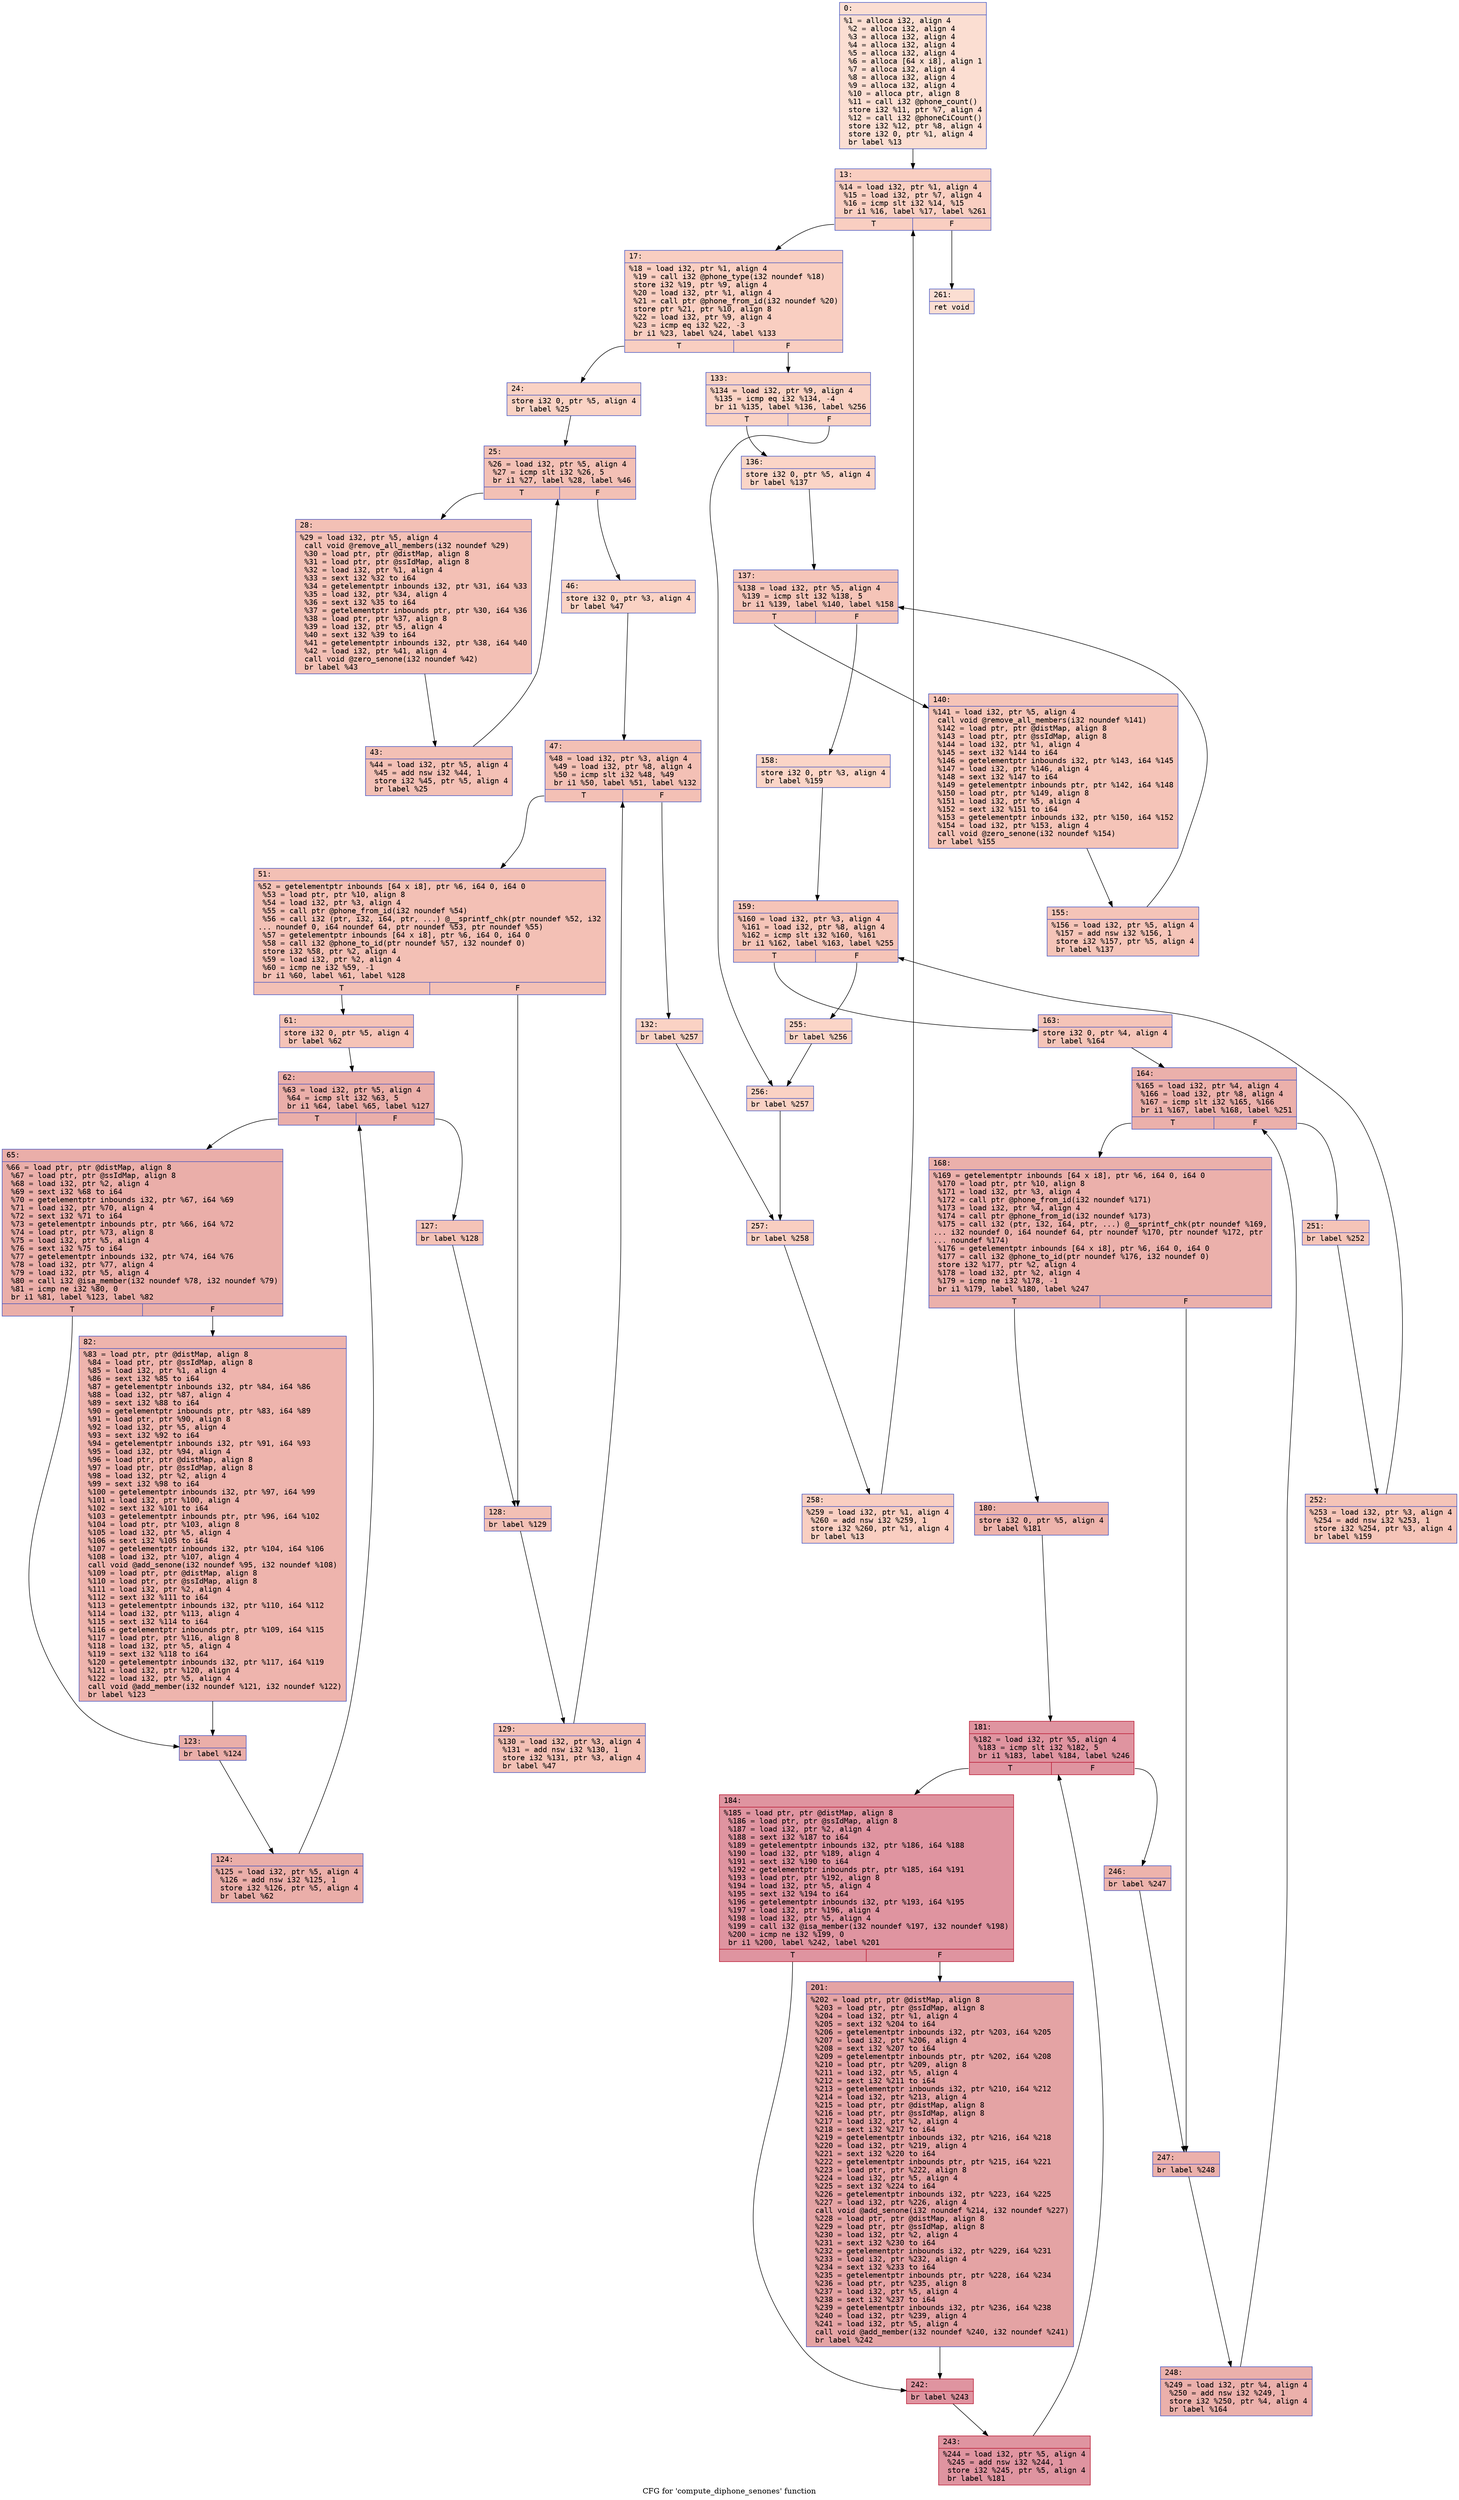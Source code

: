 digraph "CFG for 'compute_diphone_senones' function" {
	label="CFG for 'compute_diphone_senones' function";

	Node0x600000ff0410 [shape=record,color="#3d50c3ff", style=filled, fillcolor="#f7b59970" fontname="Courier",label="{0:\l|  %1 = alloca i32, align 4\l  %2 = alloca i32, align 4\l  %3 = alloca i32, align 4\l  %4 = alloca i32, align 4\l  %5 = alloca i32, align 4\l  %6 = alloca [64 x i8], align 1\l  %7 = alloca i32, align 4\l  %8 = alloca i32, align 4\l  %9 = alloca i32, align 4\l  %10 = alloca ptr, align 8\l  %11 = call i32 @phone_count()\l  store i32 %11, ptr %7, align 4\l  %12 = call i32 @phoneCiCount()\l  store i32 %12, ptr %8, align 4\l  store i32 0, ptr %1, align 4\l  br label %13\l}"];
	Node0x600000ff0410 -> Node0x600000ff0460[tooltip="0 -> 13\nProbability 100.00%" ];
	Node0x600000ff0460 [shape=record,color="#3d50c3ff", style=filled, fillcolor="#f2907270" fontname="Courier",label="{13:\l|  %14 = load i32, ptr %1, align 4\l  %15 = load i32, ptr %7, align 4\l  %16 = icmp slt i32 %14, %15\l  br i1 %16, label %17, label %261\l|{<s0>T|<s1>F}}"];
	Node0x600000ff0460:s0 -> Node0x600000ff04b0[tooltip="13 -> 17\nProbability 96.88%" ];
	Node0x600000ff0460:s1 -> Node0x600000ff1220[tooltip="13 -> 261\nProbability 3.12%" ];
	Node0x600000ff04b0 [shape=record,color="#3d50c3ff", style=filled, fillcolor="#f2907270" fontname="Courier",label="{17:\l|  %18 = load i32, ptr %1, align 4\l  %19 = call i32 @phone_type(i32 noundef %18)\l  store i32 %19, ptr %9, align 4\l  %20 = load i32, ptr %1, align 4\l  %21 = call ptr @phone_from_id(i32 noundef %20)\l  store ptr %21, ptr %10, align 8\l  %22 = load i32, ptr %9, align 4\l  %23 = icmp eq i32 %22, -3\l  br i1 %23, label %24, label %133\l|{<s0>T|<s1>F}}"];
	Node0x600000ff04b0:s0 -> Node0x600000ff0500[tooltip="17 -> 24\nProbability 50.00%" ];
	Node0x600000ff04b0:s1 -> Node0x600000ff0a50[tooltip="17 -> 133\nProbability 50.00%" ];
	Node0x600000ff0500 [shape=record,color="#3d50c3ff", style=filled, fillcolor="#f4987a70" fontname="Courier",label="{24:\l|  store i32 0, ptr %5, align 4\l  br label %25\l}"];
	Node0x600000ff0500 -> Node0x600000ff0550[tooltip="24 -> 25\nProbability 100.00%" ];
	Node0x600000ff0550 [shape=record,color="#3d50c3ff", style=filled, fillcolor="#e5705870" fontname="Courier",label="{25:\l|  %26 = load i32, ptr %5, align 4\l  %27 = icmp slt i32 %26, 5\l  br i1 %27, label %28, label %46\l|{<s0>T|<s1>F}}"];
	Node0x600000ff0550:s0 -> Node0x600000ff05a0[tooltip="25 -> 28\nProbability 96.88%" ];
	Node0x600000ff0550:s1 -> Node0x600000ff0640[tooltip="25 -> 46\nProbability 3.12%" ];
	Node0x600000ff05a0 [shape=record,color="#3d50c3ff", style=filled, fillcolor="#e5705870" fontname="Courier",label="{28:\l|  %29 = load i32, ptr %5, align 4\l  call void @remove_all_members(i32 noundef %29)\l  %30 = load ptr, ptr @distMap, align 8\l  %31 = load ptr, ptr @ssIdMap, align 8\l  %32 = load i32, ptr %1, align 4\l  %33 = sext i32 %32 to i64\l  %34 = getelementptr inbounds i32, ptr %31, i64 %33\l  %35 = load i32, ptr %34, align 4\l  %36 = sext i32 %35 to i64\l  %37 = getelementptr inbounds ptr, ptr %30, i64 %36\l  %38 = load ptr, ptr %37, align 8\l  %39 = load i32, ptr %5, align 4\l  %40 = sext i32 %39 to i64\l  %41 = getelementptr inbounds i32, ptr %38, i64 %40\l  %42 = load i32, ptr %41, align 4\l  call void @zero_senone(i32 noundef %42)\l  br label %43\l}"];
	Node0x600000ff05a0 -> Node0x600000ff05f0[tooltip="28 -> 43\nProbability 100.00%" ];
	Node0x600000ff05f0 [shape=record,color="#3d50c3ff", style=filled, fillcolor="#e5705870" fontname="Courier",label="{43:\l|  %44 = load i32, ptr %5, align 4\l  %45 = add nsw i32 %44, 1\l  store i32 %45, ptr %5, align 4\l  br label %25\l}"];
	Node0x600000ff05f0 -> Node0x600000ff0550[tooltip="43 -> 25\nProbability 100.00%" ];
	Node0x600000ff0640 [shape=record,color="#3d50c3ff", style=filled, fillcolor="#f4987a70" fontname="Courier",label="{46:\l|  store i32 0, ptr %3, align 4\l  br label %47\l}"];
	Node0x600000ff0640 -> Node0x600000ff0690[tooltip="46 -> 47\nProbability 100.00%" ];
	Node0x600000ff0690 [shape=record,color="#3d50c3ff", style=filled, fillcolor="#e5705870" fontname="Courier",label="{47:\l|  %48 = load i32, ptr %3, align 4\l  %49 = load i32, ptr %8, align 4\l  %50 = icmp slt i32 %48, %49\l  br i1 %50, label %51, label %132\l|{<s0>T|<s1>F}}"];
	Node0x600000ff0690:s0 -> Node0x600000ff06e0[tooltip="47 -> 51\nProbability 96.88%" ];
	Node0x600000ff0690:s1 -> Node0x600000ff0a00[tooltip="47 -> 132\nProbability 3.12%" ];
	Node0x600000ff06e0 [shape=record,color="#3d50c3ff", style=filled, fillcolor="#e5705870" fontname="Courier",label="{51:\l|  %52 = getelementptr inbounds [64 x i8], ptr %6, i64 0, i64 0\l  %53 = load ptr, ptr %10, align 8\l  %54 = load i32, ptr %3, align 4\l  %55 = call ptr @phone_from_id(i32 noundef %54)\l  %56 = call i32 (ptr, i32, i64, ptr, ...) @__sprintf_chk(ptr noundef %52, i32\l... noundef 0, i64 noundef 64, ptr noundef %53, ptr noundef %55)\l  %57 = getelementptr inbounds [64 x i8], ptr %6, i64 0, i64 0\l  %58 = call i32 @phone_to_id(ptr noundef %57, i32 noundef 0)\l  store i32 %58, ptr %2, align 4\l  %59 = load i32, ptr %2, align 4\l  %60 = icmp ne i32 %59, -1\l  br i1 %60, label %61, label %128\l|{<s0>T|<s1>F}}"];
	Node0x600000ff06e0:s0 -> Node0x600000ff0730[tooltip="51 -> 61\nProbability 62.50%" ];
	Node0x600000ff06e0:s1 -> Node0x600000ff0960[tooltip="51 -> 128\nProbability 37.50%" ];
	Node0x600000ff0730 [shape=record,color="#3d50c3ff", style=filled, fillcolor="#e8765c70" fontname="Courier",label="{61:\l|  store i32 0, ptr %5, align 4\l  br label %62\l}"];
	Node0x600000ff0730 -> Node0x600000ff0780[tooltip="61 -> 62\nProbability 100.00%" ];
	Node0x600000ff0780 [shape=record,color="#3d50c3ff", style=filled, fillcolor="#d0473d70" fontname="Courier",label="{62:\l|  %63 = load i32, ptr %5, align 4\l  %64 = icmp slt i32 %63, 5\l  br i1 %64, label %65, label %127\l|{<s0>T|<s1>F}}"];
	Node0x600000ff0780:s0 -> Node0x600000ff07d0[tooltip="62 -> 65\nProbability 96.88%" ];
	Node0x600000ff0780:s1 -> Node0x600000ff0910[tooltip="62 -> 127\nProbability 3.12%" ];
	Node0x600000ff07d0 [shape=record,color="#3d50c3ff", style=filled, fillcolor="#d0473d70" fontname="Courier",label="{65:\l|  %66 = load ptr, ptr @distMap, align 8\l  %67 = load ptr, ptr @ssIdMap, align 8\l  %68 = load i32, ptr %2, align 4\l  %69 = sext i32 %68 to i64\l  %70 = getelementptr inbounds i32, ptr %67, i64 %69\l  %71 = load i32, ptr %70, align 4\l  %72 = sext i32 %71 to i64\l  %73 = getelementptr inbounds ptr, ptr %66, i64 %72\l  %74 = load ptr, ptr %73, align 8\l  %75 = load i32, ptr %5, align 4\l  %76 = sext i32 %75 to i64\l  %77 = getelementptr inbounds i32, ptr %74, i64 %76\l  %78 = load i32, ptr %77, align 4\l  %79 = load i32, ptr %5, align 4\l  %80 = call i32 @isa_member(i32 noundef %78, i32 noundef %79)\l  %81 = icmp ne i32 %80, 0\l  br i1 %81, label %123, label %82\l|{<s0>T|<s1>F}}"];
	Node0x600000ff07d0:s0 -> Node0x600000ff0870[tooltip="65 -> 123\nProbability 62.50%" ];
	Node0x600000ff07d0:s1 -> Node0x600000ff0820[tooltip="65 -> 82\nProbability 37.50%" ];
	Node0x600000ff0820 [shape=record,color="#3d50c3ff", style=filled, fillcolor="#d8564670" fontname="Courier",label="{82:\l|  %83 = load ptr, ptr @distMap, align 8\l  %84 = load ptr, ptr @ssIdMap, align 8\l  %85 = load i32, ptr %1, align 4\l  %86 = sext i32 %85 to i64\l  %87 = getelementptr inbounds i32, ptr %84, i64 %86\l  %88 = load i32, ptr %87, align 4\l  %89 = sext i32 %88 to i64\l  %90 = getelementptr inbounds ptr, ptr %83, i64 %89\l  %91 = load ptr, ptr %90, align 8\l  %92 = load i32, ptr %5, align 4\l  %93 = sext i32 %92 to i64\l  %94 = getelementptr inbounds i32, ptr %91, i64 %93\l  %95 = load i32, ptr %94, align 4\l  %96 = load ptr, ptr @distMap, align 8\l  %97 = load ptr, ptr @ssIdMap, align 8\l  %98 = load i32, ptr %2, align 4\l  %99 = sext i32 %98 to i64\l  %100 = getelementptr inbounds i32, ptr %97, i64 %99\l  %101 = load i32, ptr %100, align 4\l  %102 = sext i32 %101 to i64\l  %103 = getelementptr inbounds ptr, ptr %96, i64 %102\l  %104 = load ptr, ptr %103, align 8\l  %105 = load i32, ptr %5, align 4\l  %106 = sext i32 %105 to i64\l  %107 = getelementptr inbounds i32, ptr %104, i64 %106\l  %108 = load i32, ptr %107, align 4\l  call void @add_senone(i32 noundef %95, i32 noundef %108)\l  %109 = load ptr, ptr @distMap, align 8\l  %110 = load ptr, ptr @ssIdMap, align 8\l  %111 = load i32, ptr %2, align 4\l  %112 = sext i32 %111 to i64\l  %113 = getelementptr inbounds i32, ptr %110, i64 %112\l  %114 = load i32, ptr %113, align 4\l  %115 = sext i32 %114 to i64\l  %116 = getelementptr inbounds ptr, ptr %109, i64 %115\l  %117 = load ptr, ptr %116, align 8\l  %118 = load i32, ptr %5, align 4\l  %119 = sext i32 %118 to i64\l  %120 = getelementptr inbounds i32, ptr %117, i64 %119\l  %121 = load i32, ptr %120, align 4\l  %122 = load i32, ptr %5, align 4\l  call void @add_member(i32 noundef %121, i32 noundef %122)\l  br label %123\l}"];
	Node0x600000ff0820 -> Node0x600000ff0870[tooltip="82 -> 123\nProbability 100.00%" ];
	Node0x600000ff0870 [shape=record,color="#3d50c3ff", style=filled, fillcolor="#d0473d70" fontname="Courier",label="{123:\l|  br label %124\l}"];
	Node0x600000ff0870 -> Node0x600000ff08c0[tooltip="123 -> 124\nProbability 100.00%" ];
	Node0x600000ff08c0 [shape=record,color="#3d50c3ff", style=filled, fillcolor="#d0473d70" fontname="Courier",label="{124:\l|  %125 = load i32, ptr %5, align 4\l  %126 = add nsw i32 %125, 1\l  store i32 %126, ptr %5, align 4\l  br label %62\l}"];
	Node0x600000ff08c0 -> Node0x600000ff0780[tooltip="124 -> 62\nProbability 100.00%" ];
	Node0x600000ff0910 [shape=record,color="#3d50c3ff", style=filled, fillcolor="#e8765c70" fontname="Courier",label="{127:\l|  br label %128\l}"];
	Node0x600000ff0910 -> Node0x600000ff0960[tooltip="127 -> 128\nProbability 100.00%" ];
	Node0x600000ff0960 [shape=record,color="#3d50c3ff", style=filled, fillcolor="#e5705870" fontname="Courier",label="{128:\l|  br label %129\l}"];
	Node0x600000ff0960 -> Node0x600000ff09b0[tooltip="128 -> 129\nProbability 100.00%" ];
	Node0x600000ff09b0 [shape=record,color="#3d50c3ff", style=filled, fillcolor="#e5705870" fontname="Courier",label="{129:\l|  %130 = load i32, ptr %3, align 4\l  %131 = add nsw i32 %130, 1\l  store i32 %131, ptr %3, align 4\l  br label %47\l}"];
	Node0x600000ff09b0 -> Node0x600000ff0690[tooltip="129 -> 47\nProbability 100.00%" ];
	Node0x600000ff0a00 [shape=record,color="#3d50c3ff", style=filled, fillcolor="#f4987a70" fontname="Courier",label="{132:\l|  br label %257\l}"];
	Node0x600000ff0a00 -> Node0x600000ff1180[tooltip="132 -> 257\nProbability 100.00%" ];
	Node0x600000ff0a50 [shape=record,color="#3d50c3ff", style=filled, fillcolor="#f4987a70" fontname="Courier",label="{133:\l|  %134 = load i32, ptr %9, align 4\l  %135 = icmp eq i32 %134, -4\l  br i1 %135, label %136, label %256\l|{<s0>T|<s1>F}}"];
	Node0x600000ff0a50:s0 -> Node0x600000ff0aa0[tooltip="133 -> 136\nProbability 50.00%" ];
	Node0x600000ff0a50:s1 -> Node0x600000ff1130[tooltip="133 -> 256\nProbability 50.00%" ];
	Node0x600000ff0aa0 [shape=record,color="#3d50c3ff", style=filled, fillcolor="#f5a08170" fontname="Courier",label="{136:\l|  store i32 0, ptr %5, align 4\l  br label %137\l}"];
	Node0x600000ff0aa0 -> Node0x600000ff0af0[tooltip="136 -> 137\nProbability 100.00%" ];
	Node0x600000ff0af0 [shape=record,color="#3d50c3ff", style=filled, fillcolor="#e97a5f70" fontname="Courier",label="{137:\l|  %138 = load i32, ptr %5, align 4\l  %139 = icmp slt i32 %138, 5\l  br i1 %139, label %140, label %158\l|{<s0>T|<s1>F}}"];
	Node0x600000ff0af0:s0 -> Node0x600000ff0b40[tooltip="137 -> 140\nProbability 96.88%" ];
	Node0x600000ff0af0:s1 -> Node0x600000ff0be0[tooltip="137 -> 158\nProbability 3.12%" ];
	Node0x600000ff0b40 [shape=record,color="#3d50c3ff", style=filled, fillcolor="#e97a5f70" fontname="Courier",label="{140:\l|  %141 = load i32, ptr %5, align 4\l  call void @remove_all_members(i32 noundef %141)\l  %142 = load ptr, ptr @distMap, align 8\l  %143 = load ptr, ptr @ssIdMap, align 8\l  %144 = load i32, ptr %1, align 4\l  %145 = sext i32 %144 to i64\l  %146 = getelementptr inbounds i32, ptr %143, i64 %145\l  %147 = load i32, ptr %146, align 4\l  %148 = sext i32 %147 to i64\l  %149 = getelementptr inbounds ptr, ptr %142, i64 %148\l  %150 = load ptr, ptr %149, align 8\l  %151 = load i32, ptr %5, align 4\l  %152 = sext i32 %151 to i64\l  %153 = getelementptr inbounds i32, ptr %150, i64 %152\l  %154 = load i32, ptr %153, align 4\l  call void @zero_senone(i32 noundef %154)\l  br label %155\l}"];
	Node0x600000ff0b40 -> Node0x600000ff0b90[tooltip="140 -> 155\nProbability 100.00%" ];
	Node0x600000ff0b90 [shape=record,color="#3d50c3ff", style=filled, fillcolor="#e97a5f70" fontname="Courier",label="{155:\l|  %156 = load i32, ptr %5, align 4\l  %157 = add nsw i32 %156, 1\l  store i32 %157, ptr %5, align 4\l  br label %137\l}"];
	Node0x600000ff0b90 -> Node0x600000ff0af0[tooltip="155 -> 137\nProbability 100.00%" ];
	Node0x600000ff0be0 [shape=record,color="#3d50c3ff", style=filled, fillcolor="#f5a08170" fontname="Courier",label="{158:\l|  store i32 0, ptr %3, align 4\l  br label %159\l}"];
	Node0x600000ff0be0 -> Node0x600000ff0c30[tooltip="158 -> 159\nProbability 100.00%" ];
	Node0x600000ff0c30 [shape=record,color="#3d50c3ff", style=filled, fillcolor="#e97a5f70" fontname="Courier",label="{159:\l|  %160 = load i32, ptr %3, align 4\l  %161 = load i32, ptr %8, align 4\l  %162 = icmp slt i32 %160, %161\l  br i1 %162, label %163, label %255\l|{<s0>T|<s1>F}}"];
	Node0x600000ff0c30:s0 -> Node0x600000ff0c80[tooltip="159 -> 163\nProbability 96.88%" ];
	Node0x600000ff0c30:s1 -> Node0x600000ff10e0[tooltip="159 -> 255\nProbability 3.12%" ];
	Node0x600000ff0c80 [shape=record,color="#3d50c3ff", style=filled, fillcolor="#e97a5f70" fontname="Courier",label="{163:\l|  store i32 0, ptr %4, align 4\l  br label %164\l}"];
	Node0x600000ff0c80 -> Node0x600000ff0cd0[tooltip="163 -> 164\nProbability 100.00%" ];
	Node0x600000ff0cd0 [shape=record,color="#3d50c3ff", style=filled, fillcolor="#d24b4070" fontname="Courier",label="{164:\l|  %165 = load i32, ptr %4, align 4\l  %166 = load i32, ptr %8, align 4\l  %167 = icmp slt i32 %165, %166\l  br i1 %167, label %168, label %251\l|{<s0>T|<s1>F}}"];
	Node0x600000ff0cd0:s0 -> Node0x600000ff0d20[tooltip="164 -> 168\nProbability 96.88%" ];
	Node0x600000ff0cd0:s1 -> Node0x600000ff1040[tooltip="164 -> 251\nProbability 3.12%" ];
	Node0x600000ff0d20 [shape=record,color="#3d50c3ff", style=filled, fillcolor="#d24b4070" fontname="Courier",label="{168:\l|  %169 = getelementptr inbounds [64 x i8], ptr %6, i64 0, i64 0\l  %170 = load ptr, ptr %10, align 8\l  %171 = load i32, ptr %3, align 4\l  %172 = call ptr @phone_from_id(i32 noundef %171)\l  %173 = load i32, ptr %4, align 4\l  %174 = call ptr @phone_from_id(i32 noundef %173)\l  %175 = call i32 (ptr, i32, i64, ptr, ...) @__sprintf_chk(ptr noundef %169,\l... i32 noundef 0, i64 noundef 64, ptr noundef %170, ptr noundef %172, ptr\l... noundef %174)\l  %176 = getelementptr inbounds [64 x i8], ptr %6, i64 0, i64 0\l  %177 = call i32 @phone_to_id(ptr noundef %176, i32 noundef 0)\l  store i32 %177, ptr %2, align 4\l  %178 = load i32, ptr %2, align 4\l  %179 = icmp ne i32 %178, -1\l  br i1 %179, label %180, label %247\l|{<s0>T|<s1>F}}"];
	Node0x600000ff0d20:s0 -> Node0x600000ff0d70[tooltip="168 -> 180\nProbability 62.50%" ];
	Node0x600000ff0d20:s1 -> Node0x600000ff0fa0[tooltip="168 -> 247\nProbability 37.50%" ];
	Node0x600000ff0d70 [shape=record,color="#3d50c3ff", style=filled, fillcolor="#d6524470" fontname="Courier",label="{180:\l|  store i32 0, ptr %5, align 4\l  br label %181\l}"];
	Node0x600000ff0d70 -> Node0x600000ff0dc0[tooltip="180 -> 181\nProbability 100.00%" ];
	Node0x600000ff0dc0 [shape=record,color="#b70d28ff", style=filled, fillcolor="#b70d2870" fontname="Courier",label="{181:\l|  %182 = load i32, ptr %5, align 4\l  %183 = icmp slt i32 %182, 5\l  br i1 %183, label %184, label %246\l|{<s0>T|<s1>F}}"];
	Node0x600000ff0dc0:s0 -> Node0x600000ff0e10[tooltip="181 -> 184\nProbability 96.88%" ];
	Node0x600000ff0dc0:s1 -> Node0x600000ff0f50[tooltip="181 -> 246\nProbability 3.12%" ];
	Node0x600000ff0e10 [shape=record,color="#b70d28ff", style=filled, fillcolor="#b70d2870" fontname="Courier",label="{184:\l|  %185 = load ptr, ptr @distMap, align 8\l  %186 = load ptr, ptr @ssIdMap, align 8\l  %187 = load i32, ptr %2, align 4\l  %188 = sext i32 %187 to i64\l  %189 = getelementptr inbounds i32, ptr %186, i64 %188\l  %190 = load i32, ptr %189, align 4\l  %191 = sext i32 %190 to i64\l  %192 = getelementptr inbounds ptr, ptr %185, i64 %191\l  %193 = load ptr, ptr %192, align 8\l  %194 = load i32, ptr %5, align 4\l  %195 = sext i32 %194 to i64\l  %196 = getelementptr inbounds i32, ptr %193, i64 %195\l  %197 = load i32, ptr %196, align 4\l  %198 = load i32, ptr %5, align 4\l  %199 = call i32 @isa_member(i32 noundef %197, i32 noundef %198)\l  %200 = icmp ne i32 %199, 0\l  br i1 %200, label %242, label %201\l|{<s0>T|<s1>F}}"];
	Node0x600000ff0e10:s0 -> Node0x600000ff0eb0[tooltip="184 -> 242\nProbability 62.50%" ];
	Node0x600000ff0e10:s1 -> Node0x600000ff0e60[tooltip="184 -> 201\nProbability 37.50%" ];
	Node0x600000ff0e60 [shape=record,color="#3d50c3ff", style=filled, fillcolor="#c32e3170" fontname="Courier",label="{201:\l|  %202 = load ptr, ptr @distMap, align 8\l  %203 = load ptr, ptr @ssIdMap, align 8\l  %204 = load i32, ptr %1, align 4\l  %205 = sext i32 %204 to i64\l  %206 = getelementptr inbounds i32, ptr %203, i64 %205\l  %207 = load i32, ptr %206, align 4\l  %208 = sext i32 %207 to i64\l  %209 = getelementptr inbounds ptr, ptr %202, i64 %208\l  %210 = load ptr, ptr %209, align 8\l  %211 = load i32, ptr %5, align 4\l  %212 = sext i32 %211 to i64\l  %213 = getelementptr inbounds i32, ptr %210, i64 %212\l  %214 = load i32, ptr %213, align 4\l  %215 = load ptr, ptr @distMap, align 8\l  %216 = load ptr, ptr @ssIdMap, align 8\l  %217 = load i32, ptr %2, align 4\l  %218 = sext i32 %217 to i64\l  %219 = getelementptr inbounds i32, ptr %216, i64 %218\l  %220 = load i32, ptr %219, align 4\l  %221 = sext i32 %220 to i64\l  %222 = getelementptr inbounds ptr, ptr %215, i64 %221\l  %223 = load ptr, ptr %222, align 8\l  %224 = load i32, ptr %5, align 4\l  %225 = sext i32 %224 to i64\l  %226 = getelementptr inbounds i32, ptr %223, i64 %225\l  %227 = load i32, ptr %226, align 4\l  call void @add_senone(i32 noundef %214, i32 noundef %227)\l  %228 = load ptr, ptr @distMap, align 8\l  %229 = load ptr, ptr @ssIdMap, align 8\l  %230 = load i32, ptr %2, align 4\l  %231 = sext i32 %230 to i64\l  %232 = getelementptr inbounds i32, ptr %229, i64 %231\l  %233 = load i32, ptr %232, align 4\l  %234 = sext i32 %233 to i64\l  %235 = getelementptr inbounds ptr, ptr %228, i64 %234\l  %236 = load ptr, ptr %235, align 8\l  %237 = load i32, ptr %5, align 4\l  %238 = sext i32 %237 to i64\l  %239 = getelementptr inbounds i32, ptr %236, i64 %238\l  %240 = load i32, ptr %239, align 4\l  %241 = load i32, ptr %5, align 4\l  call void @add_member(i32 noundef %240, i32 noundef %241)\l  br label %242\l}"];
	Node0x600000ff0e60 -> Node0x600000ff0eb0[tooltip="201 -> 242\nProbability 100.00%" ];
	Node0x600000ff0eb0 [shape=record,color="#b70d28ff", style=filled, fillcolor="#b70d2870" fontname="Courier",label="{242:\l|  br label %243\l}"];
	Node0x600000ff0eb0 -> Node0x600000ff0f00[tooltip="242 -> 243\nProbability 100.00%" ];
	Node0x600000ff0f00 [shape=record,color="#b70d28ff", style=filled, fillcolor="#b70d2870" fontname="Courier",label="{243:\l|  %244 = load i32, ptr %5, align 4\l  %245 = add nsw i32 %244, 1\l  store i32 %245, ptr %5, align 4\l  br label %181\l}"];
	Node0x600000ff0f00 -> Node0x600000ff0dc0[tooltip="243 -> 181\nProbability 100.00%" ];
	Node0x600000ff0f50 [shape=record,color="#3d50c3ff", style=filled, fillcolor="#d6524470" fontname="Courier",label="{246:\l|  br label %247\l}"];
	Node0x600000ff0f50 -> Node0x600000ff0fa0[tooltip="246 -> 247\nProbability 100.00%" ];
	Node0x600000ff0fa0 [shape=record,color="#3d50c3ff", style=filled, fillcolor="#d24b4070" fontname="Courier",label="{247:\l|  br label %248\l}"];
	Node0x600000ff0fa0 -> Node0x600000ff0ff0[tooltip="247 -> 248\nProbability 100.00%" ];
	Node0x600000ff0ff0 [shape=record,color="#3d50c3ff", style=filled, fillcolor="#d24b4070" fontname="Courier",label="{248:\l|  %249 = load i32, ptr %4, align 4\l  %250 = add nsw i32 %249, 1\l  store i32 %250, ptr %4, align 4\l  br label %164\l}"];
	Node0x600000ff0ff0 -> Node0x600000ff0cd0[tooltip="248 -> 164\nProbability 100.00%" ];
	Node0x600000ff1040 [shape=record,color="#3d50c3ff", style=filled, fillcolor="#e97a5f70" fontname="Courier",label="{251:\l|  br label %252\l}"];
	Node0x600000ff1040 -> Node0x600000ff1090[tooltip="251 -> 252\nProbability 100.00%" ];
	Node0x600000ff1090 [shape=record,color="#3d50c3ff", style=filled, fillcolor="#e97a5f70" fontname="Courier",label="{252:\l|  %253 = load i32, ptr %3, align 4\l  %254 = add nsw i32 %253, 1\l  store i32 %254, ptr %3, align 4\l  br label %159\l}"];
	Node0x600000ff1090 -> Node0x600000ff0c30[tooltip="252 -> 159\nProbability 100.00%" ];
	Node0x600000ff10e0 [shape=record,color="#3d50c3ff", style=filled, fillcolor="#f5a08170" fontname="Courier",label="{255:\l|  br label %256\l}"];
	Node0x600000ff10e0 -> Node0x600000ff1130[tooltip="255 -> 256\nProbability 100.00%" ];
	Node0x600000ff1130 [shape=record,color="#3d50c3ff", style=filled, fillcolor="#f4987a70" fontname="Courier",label="{256:\l|  br label %257\l}"];
	Node0x600000ff1130 -> Node0x600000ff1180[tooltip="256 -> 257\nProbability 100.00%" ];
	Node0x600000ff1180 [shape=record,color="#3d50c3ff", style=filled, fillcolor="#f2907270" fontname="Courier",label="{257:\l|  br label %258\l}"];
	Node0x600000ff1180 -> Node0x600000ff11d0[tooltip="257 -> 258\nProbability 100.00%" ];
	Node0x600000ff11d0 [shape=record,color="#3d50c3ff", style=filled, fillcolor="#f2907270" fontname="Courier",label="{258:\l|  %259 = load i32, ptr %1, align 4\l  %260 = add nsw i32 %259, 1\l  store i32 %260, ptr %1, align 4\l  br label %13\l}"];
	Node0x600000ff11d0 -> Node0x600000ff0460[tooltip="258 -> 13\nProbability 100.00%" ];
	Node0x600000ff1220 [shape=record,color="#3d50c3ff", style=filled, fillcolor="#f7b59970" fontname="Courier",label="{261:\l|  ret void\l}"];
}
